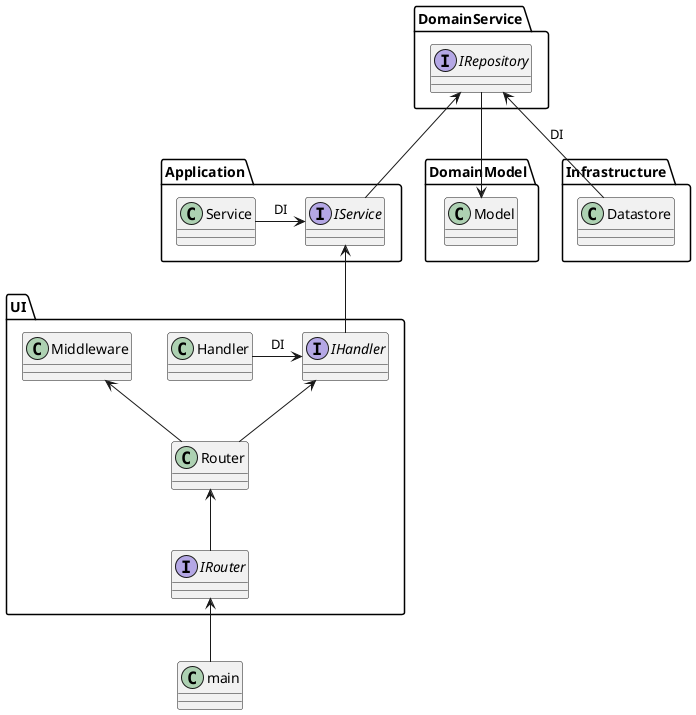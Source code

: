 @startuml
package DomainModel {
  class Model
}

package DomainService {
  interface IRepository
}

package Application {
  class Service
  interface IService
}

package Infrastructure {
  class Datastore
}
package UI {
  interface IRouter
  class Router
  class Middleware
  interface IHandler
  class Handler
}
class main

Model <-up- IRepository
IService -up-> IRepository
Datastore -up-> IRepository: DI
Service -right-> IService: DI
IHandler -up-> IService
Handler -right-> IHandler: DI
Router -up-> IHandler
Router -up-> Middleware
IRouter -up-> Router
main -up-> IRouter
@enduml
